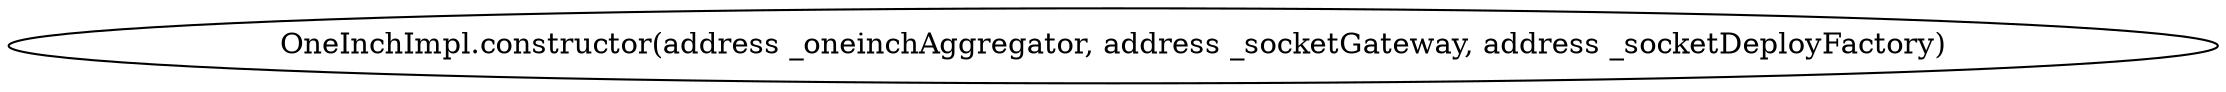 digraph "" {
	graph [bb="0,0,898.36,36"];
	node [label="\N"];
	"OneInchImpl.constructor(address _oneinchAggregator, address _socketGateway, address _socketDeployFactory)"	 [height=0.5,
		pos="449.18,18",
		width=12.477];
}
